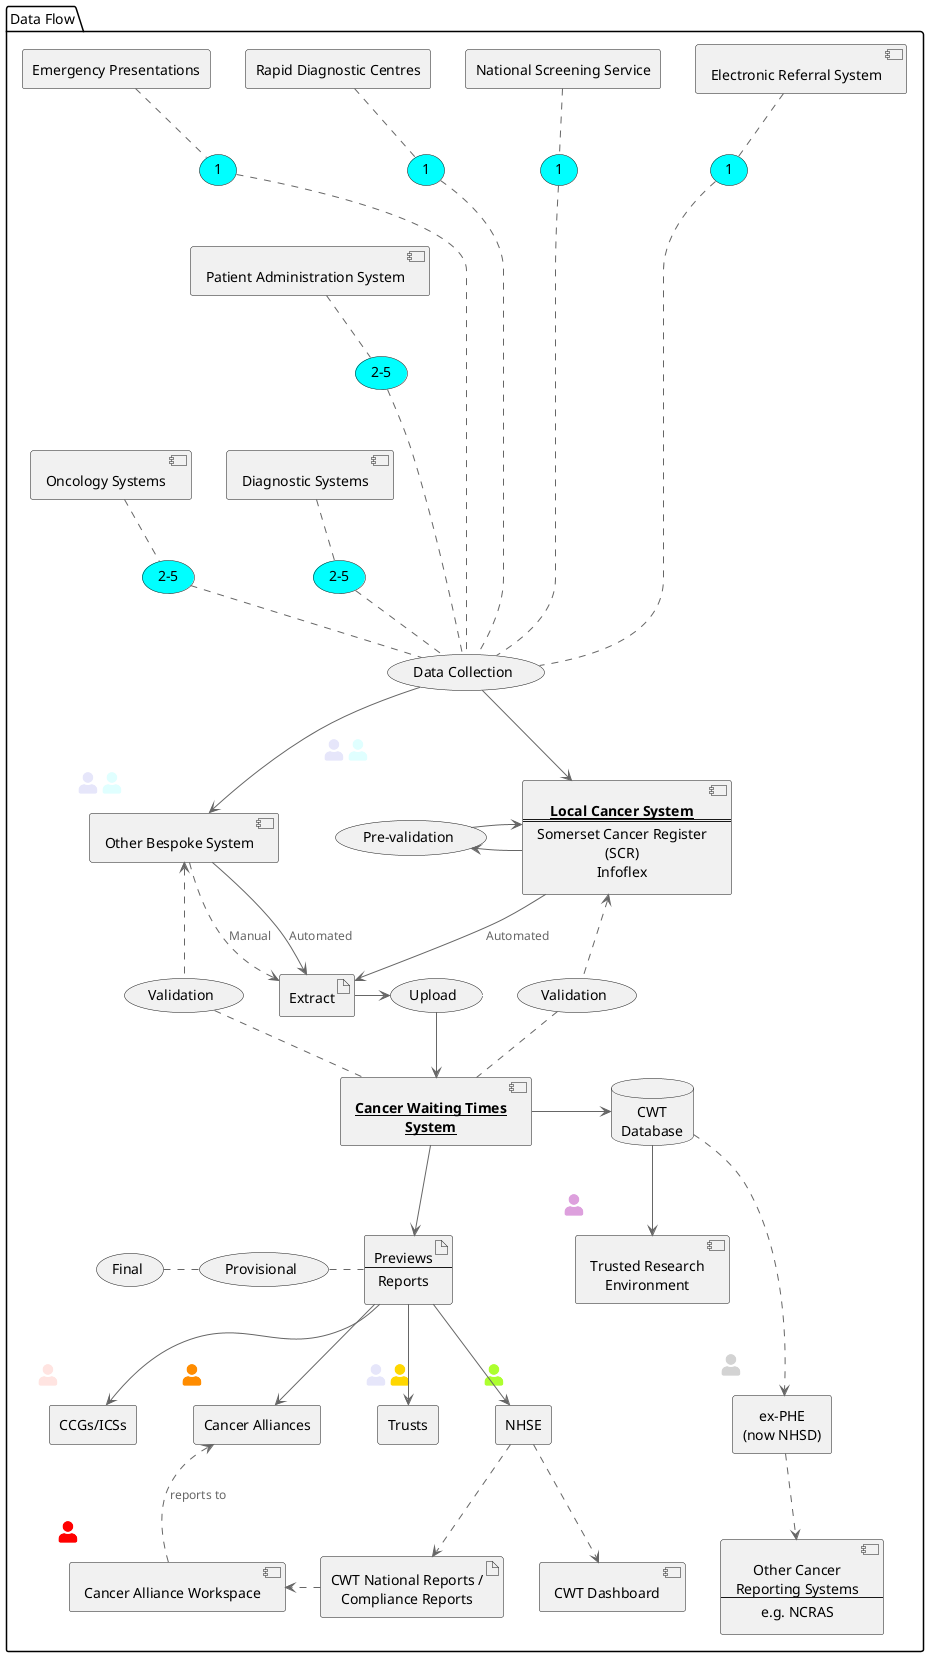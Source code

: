 @startuml cwt-data-flow

!include <C4/C4_Container>
!$smallPerson = $person{scale=0.5}
'left to right direction
'skinparam Shadowing false
skinparam Frame {
  BorderColor #Transparent
}

package "Data Flow" {
  component "Electronic Referral System" as ers  
  rectangle "National Screening Service" as nss
  rectangle "Rapid Diagnostic Centres" as rdc
  rectangle "Emergency Presentations" as ep


  component "Patient Administration System" as pas
  component "Diagnostic Systems" as ds
  component "Oncology Systems" as os

  usecase "Data Collection" as dc

  frame "<color:#Lavender><$smallPerson></color><color:#LightCyan><$smallPerson></color>" as f1 {
    usecase "Pre-validation" as pvd
    component lcs [
      <b><u>Local Cancer System  
      ====
      Somerset Cancer Register (SCR)
      Infoflex 
    ]
  }
  component "<b><u>Cancer Waiting Times System" as cwt

  frame "<color:#LightGrey><$smallPerson></color>" as f7 {
    rectangle "ex-PHE\n(now NHSD)" as nhsd 
  } 

  component ncras [
    Other Cancer
    Reporting Systems
    ----
    e.g. NCRAS
  ]

  frame "<color:#Plum><$smallPerson></color>" as f8 {
    component "Trusted Research Environment" as tre
  } 
  frame "<color:#Lavender><$smallPerson></color><color:#LightCyan><$smallPerson></color>" as f2 {
    component "Other Bespoke System" as oth
  }
  database db [
    CWT
    Database
  ]

  artifact rpt [
  Previews
  ----
  Reports
  ]
  
  usecase "1" as p1a #Cyan
  usecase "1" as p1b #Cyan
  usecase "1" as p1c #Cyan
  usecase "1" as p1d #Cyan   
  usecase "2-5" as p25a #Cyan
  usecase "2-5" as p25b #Cyan
  usecase "2-5" as p25c #Cyan  

  usecase "Provisional" as prov
  usecase "Final" as final

  usecase "Validation" as vld2 
  artifact "Extract" as ex
  usecase "Upload" as up
  
  usecase "Validation" as vld
  frame "<color:#GreenYellow><$smallPerson></color>" as f3 {
    rectangle "NHSE" as nhse
  }
  frame "<color:#MistyRose><$smallPerson></color>" as f4 {
    rectangle "CCGs/ICSs" as ics
  }
  frame "<color:#DarkOrange><$smallPerson></color>" as f5 {
    rectangle "Cancer Alliances" as ca
  }  
  frame "<color:#Lavender><$smallPerson></color><color:#Gold><$smallPerson></color>" as f6 {
    rectangle "Trusts" as ht
  }  


  component "CWT Dashboard" as cdb
  artifact "CWT National Reports / Compliance Reports" as frpt

  frame "<color:#Red><$smallPerson></color>" as f9 {
    component "Cancer Alliance Workspace" as wks
  }

}



ers .. p1a
p1a ...... dc

nss .. p1b
p1b ...... dc

rdc .. p1c
p1c ...... dc

ep .. p1d
p1d ...... dc

pas .. p25a
p25a .... dc
ds .. p25b

p25b .. dc

os .. p25c
p25c .. dc

dc --> lcs
dc --> oth

up --> cwt

lcs --> ex : Automated
ex -> up

cwt -> db

lcs -> pvd
pvd -> lcs

oth ..> ex : Manual
oth --> ex : Automated

lcs <.. vld
vld .. cwt

vld2 .. cwt
oth <.. vld2

db ...> nhsd
nhsd ..> ncras
db --> tre

cwt --> rpt

prov . rpt
final . prov

rpt --> nhse
rpt --> ics
rpt --> ca
rpt --> ht

nhse ..> cdb
nhse ..> frpt

frpt .> wks
ca <.. wks : reports to

' layout 
up -[#hidden] vld
vld2 -[#hidden] ex

' end-layout

@enduml